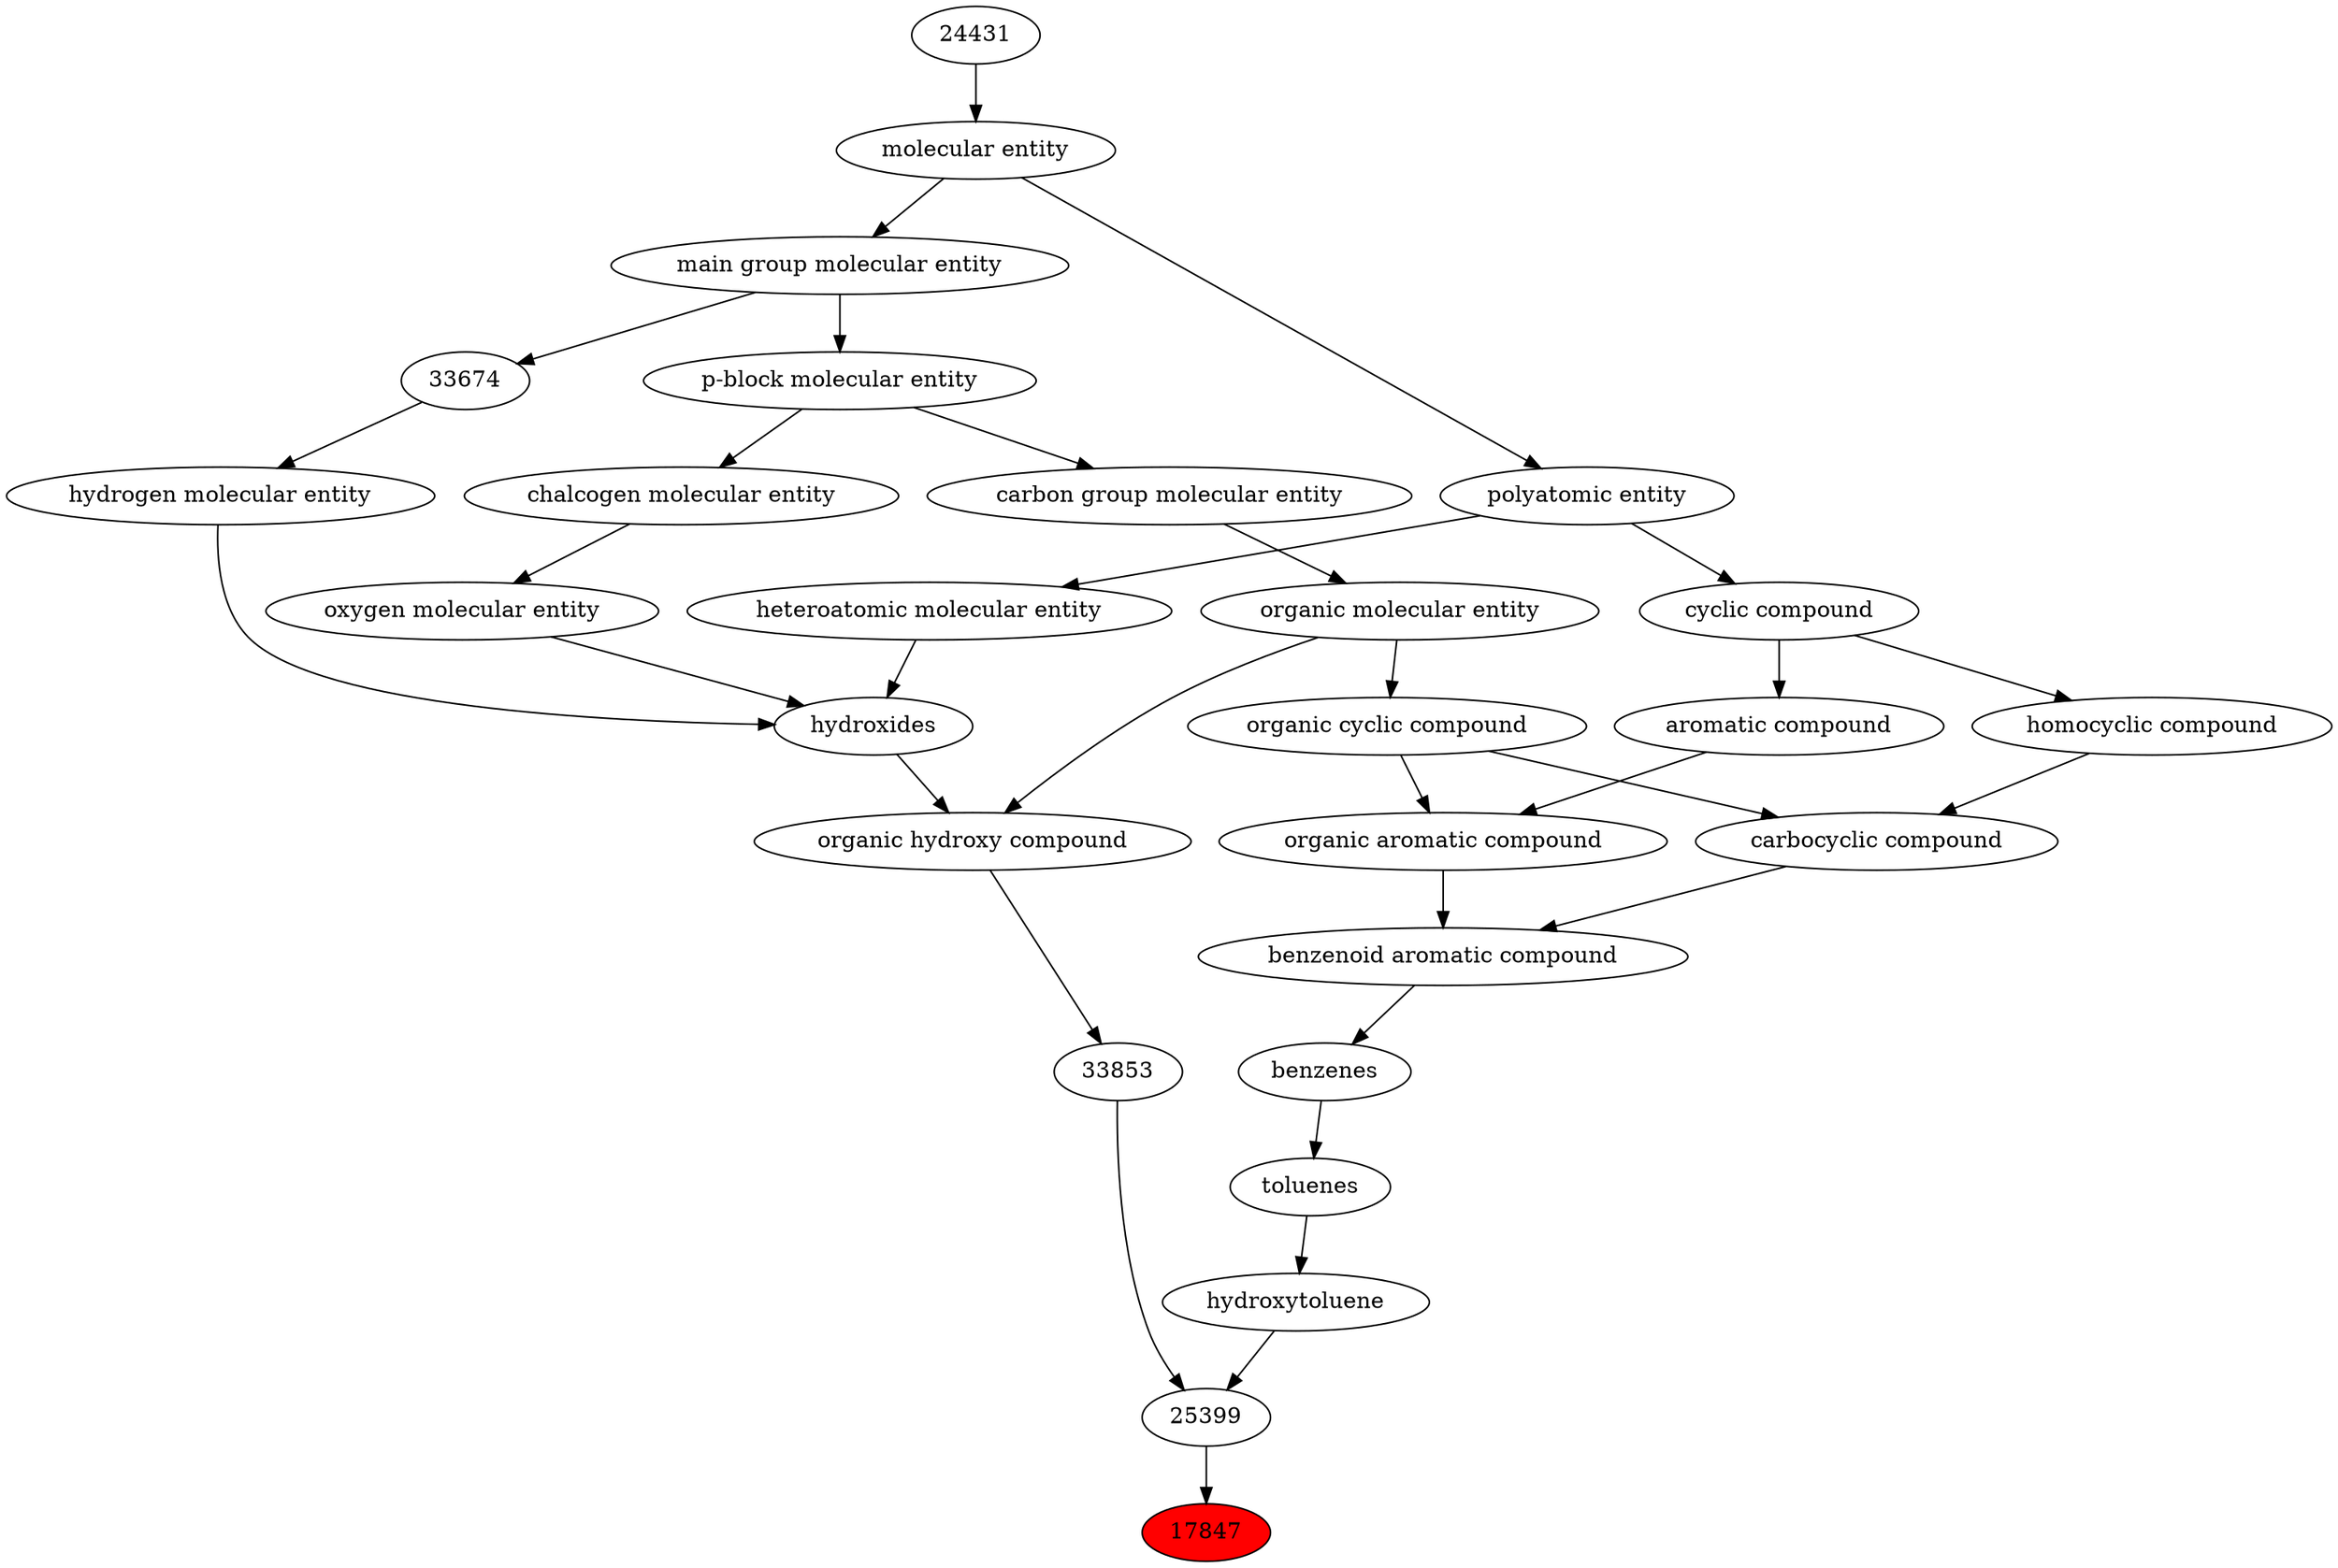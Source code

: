 digraph tree{ 
17847 [label="17847" fillcolor=red style=filled]
25399 -> 17847
25399 [label="25399"]
33853 -> 25399
24751 -> 25399
33853 [label="33853"]
33822 -> 33853
24751 [label="hydroxytoluene"]
27024 -> 24751
33822 [label="organic hydroxy compound"]
24651 -> 33822
50860 -> 33822
27024 [label="toluenes"]
22712 -> 27024
24651 [label="hydroxides"]
25806 -> 24651
33608 -> 24651
37577 -> 24651
50860 [label="organic molecular entity"]
33582 -> 50860
22712 [label="benzenes"]
33836 -> 22712
25806 [label="oxygen molecular entity"]
33304 -> 25806
33608 [label="hydrogen molecular entity"]
33674 -> 33608
37577 [label="heteroatomic molecular entity"]
36357 -> 37577
33582 [label="carbon group molecular entity"]
33675 -> 33582
33836 [label="benzenoid aromatic compound"]
33659 -> 33836
33598 -> 33836
33304 [label="chalcogen molecular entity"]
33675 -> 33304
33674 [label="33674"]
33579 -> 33674
36357 [label="polyatomic entity"]
23367 -> 36357
33675 [label="p-block molecular entity"]
33579 -> 33675
33659 [label="organic aromatic compound"]
33832 -> 33659
33655 -> 33659
33598 [label="carbocyclic compound"]
33832 -> 33598
33597 -> 33598
33579 [label="main group molecular entity"]
23367 -> 33579
23367 [label="molecular entity"]
24431 -> 23367
33832 [label="organic cyclic compound"]
50860 -> 33832
33655 [label="aromatic compound"]
33595 -> 33655
33597 [label="homocyclic compound"]
33595 -> 33597
24431 [label="24431"]
33595 [label="cyclic compound"]
36357 -> 33595
}